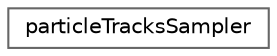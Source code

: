 digraph "Graphical Class Hierarchy"
{
 // LATEX_PDF_SIZE
  bgcolor="transparent";
  edge [fontname=Helvetica,fontsize=10,labelfontname=Helvetica,labelfontsize=10];
  node [fontname=Helvetica,fontsize=10,shape=box,height=0.2,width=0.4];
  rankdir="LR";
  Node0 [id="Node000000",label="particleTracksSampler",height=0.2,width=0.4,color="grey40", fillcolor="white", style="filled",URL="$classFoam_1_1particleTracksSampler.html",tooltip="Helper class when generating particle tracks. The interface is fairly rudimentary."];
}
